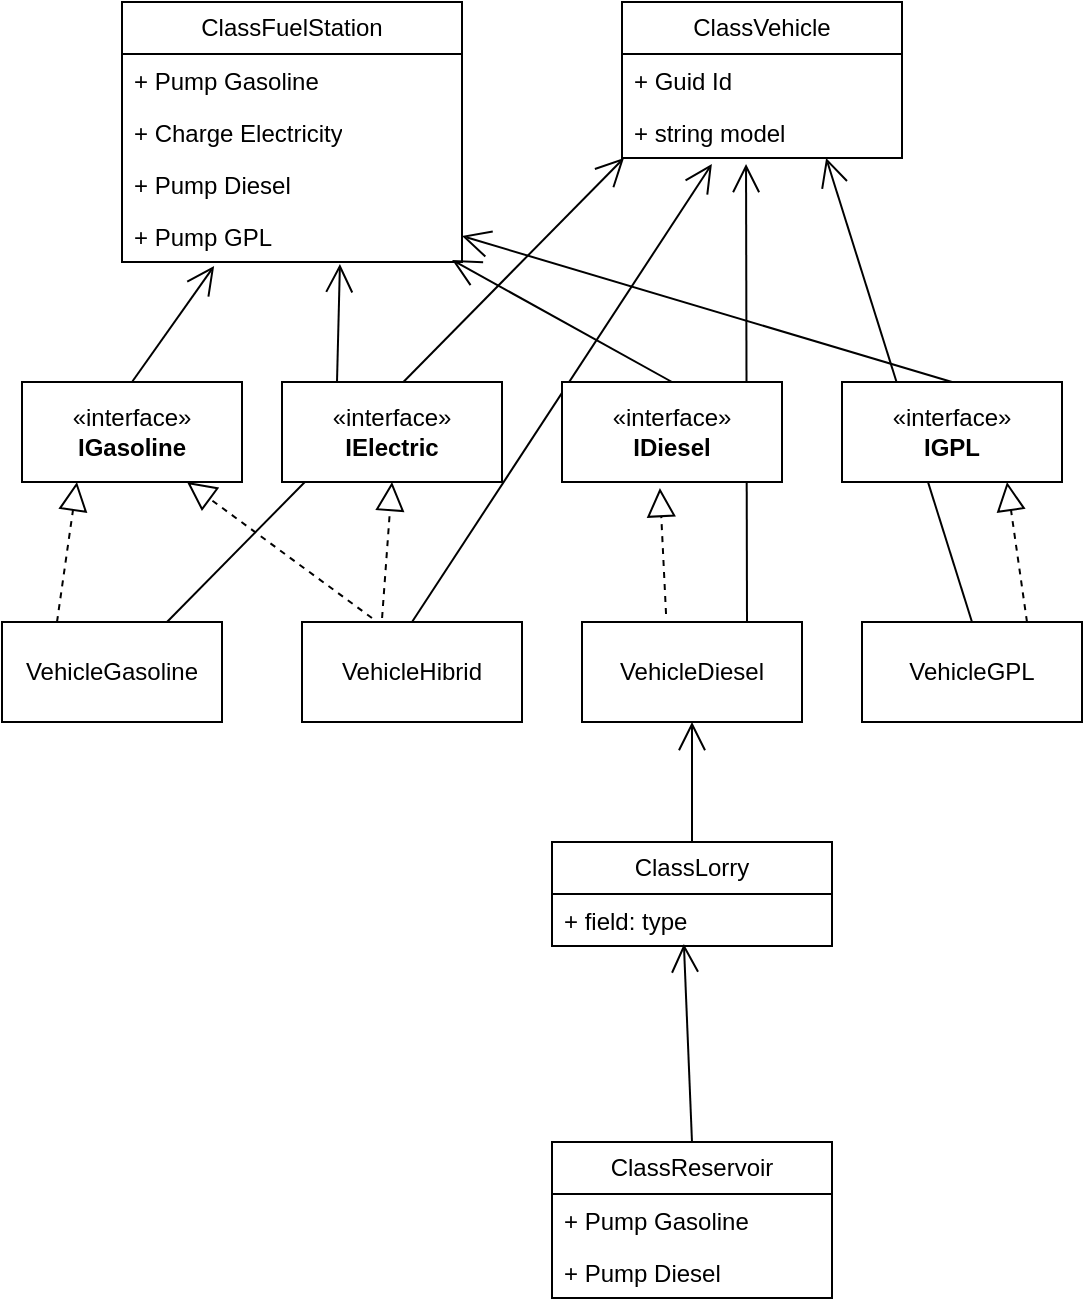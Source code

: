<mxfile version="24.4.0" type="github">
  <diagram name="Page-1" id="TiZL8EeqKkTiTYkFXT37">
    <mxGraphModel dx="880" dy="506" grid="1" gridSize="10" guides="1" tooltips="1" connect="1" arrows="1" fold="1" page="1" pageScale="1" pageWidth="850" pageHeight="1100" math="0" shadow="0">
      <root>
        <mxCell id="0" />
        <mxCell id="1" parent="0" />
        <mxCell id="ooahMwh5GAUUV9T35n35-36" value="" style="endArrow=open;endFill=1;endSize=12;html=1;rounded=0;exitX=0.5;exitY=0;exitDx=0;exitDy=0;entryX=0.729;entryY=1;entryDx=0;entryDy=0;entryPerimeter=0;" parent="1" source="ooahMwh5GAUUV9T35n35-20" target="ooahMwh5GAUUV9T35n35-15" edge="1">
          <mxGeometry width="160" relative="1" as="geometry">
            <mxPoint x="418" y="337" as="sourcePoint" />
            <mxPoint x="420" y="270" as="targetPoint" />
          </mxGeometry>
        </mxCell>
        <mxCell id="ooahMwh5GAUUV9T35n35-35" value="" style="endArrow=open;endFill=1;endSize=12;html=1;rounded=0;exitX=0.75;exitY=0;exitDx=0;exitDy=0;entryX=0.443;entryY=1.115;entryDx=0;entryDy=0;entryPerimeter=0;" parent="1" source="ooahMwh5GAUUV9T35n35-19" target="ooahMwh5GAUUV9T35n35-15" edge="1">
          <mxGeometry width="160" relative="1" as="geometry">
            <mxPoint x="285" y="340" as="sourcePoint" />
            <mxPoint x="410" y="260" as="targetPoint" />
          </mxGeometry>
        </mxCell>
        <mxCell id="ooahMwh5GAUUV9T35n35-34" value="" style="endArrow=open;endFill=1;endSize=12;html=1;rounded=0;entryX=0.321;entryY=1.115;entryDx=0;entryDy=0;exitX=0.5;exitY=0;exitDx=0;exitDy=0;entryPerimeter=0;" parent="1" source="ooahMwh5GAUUV9T35n35-18" target="ooahMwh5GAUUV9T35n35-15" edge="1">
          <mxGeometry width="160" relative="1" as="geometry">
            <mxPoint x="129" y="353" as="sourcePoint" />
            <mxPoint x="128" y="280" as="targetPoint" />
          </mxGeometry>
        </mxCell>
        <mxCell id="ooahMwh5GAUUV9T35n35-32" value="" style="endArrow=open;endFill=1;endSize=12;html=1;rounded=0;entryX=0.007;entryY=1;entryDx=0;entryDy=0;exitX=0.75;exitY=0;exitDx=0;exitDy=0;entryPerimeter=0;" parent="1" source="ooahMwh5GAUUV9T35n35-17" target="ooahMwh5GAUUV9T35n35-15" edge="1">
          <mxGeometry width="160" relative="1" as="geometry">
            <mxPoint x="108" y="320" as="sourcePoint" />
            <mxPoint x="425" y="390" as="targetPoint" />
          </mxGeometry>
        </mxCell>
        <mxCell id="ooahMwh5GAUUV9T35n35-1" value="«interface»&lt;br&gt;&lt;b&gt;IElectric&lt;/b&gt;" style="html=1;whiteSpace=wrap;" parent="1" vertex="1">
          <mxGeometry x="210" y="210" width="110" height="50" as="geometry" />
        </mxCell>
        <mxCell id="ooahMwh5GAUUV9T35n35-2" value="«interface»&lt;br&gt;&lt;b&gt;IDiesel&lt;/b&gt;" style="html=1;whiteSpace=wrap;" parent="1" vertex="1">
          <mxGeometry x="350" y="210" width="110" height="50" as="geometry" />
        </mxCell>
        <mxCell id="ooahMwh5GAUUV9T35n35-3" value="«interface»&lt;br&gt;&lt;b&gt;IGPL&lt;/b&gt;" style="html=1;whiteSpace=wrap;" parent="1" vertex="1">
          <mxGeometry x="490" y="210" width="110" height="50" as="geometry" />
        </mxCell>
        <mxCell id="ooahMwh5GAUUV9T35n35-4" value="«interface»&lt;br&gt;&lt;b&gt;IGasoline&lt;/b&gt;" style="html=1;whiteSpace=wrap;" parent="1" vertex="1">
          <mxGeometry x="80" y="210" width="110" height="50" as="geometry" />
        </mxCell>
        <mxCell id="ooahMwh5GAUUV9T35n35-9" value="ClassFuelStation" style="swimlane;fontStyle=0;childLayout=stackLayout;horizontal=1;startSize=26;fillColor=none;horizontalStack=0;resizeParent=1;resizeParentMax=0;resizeLast=0;collapsible=1;marginBottom=0;whiteSpace=wrap;html=1;" parent="1" vertex="1">
          <mxGeometry x="130" y="20" width="170" height="130" as="geometry" />
        </mxCell>
        <mxCell id="ooahMwh5GAUUV9T35n35-10" value="+ Pump Gasoline" style="text;strokeColor=none;fillColor=none;align=left;verticalAlign=top;spacingLeft=4;spacingRight=4;overflow=hidden;rotatable=0;points=[[0,0.5],[1,0.5]];portConstraint=eastwest;whiteSpace=wrap;html=1;" parent="ooahMwh5GAUUV9T35n35-9" vertex="1">
          <mxGeometry y="26" width="170" height="26" as="geometry" />
        </mxCell>
        <mxCell id="ooahMwh5GAUUV9T35n35-11" value="+ Charge Electricity" style="text;strokeColor=none;fillColor=none;align=left;verticalAlign=top;spacingLeft=4;spacingRight=4;overflow=hidden;rotatable=0;points=[[0,0.5],[1,0.5]];portConstraint=eastwest;whiteSpace=wrap;html=1;" parent="ooahMwh5GAUUV9T35n35-9" vertex="1">
          <mxGeometry y="52" width="170" height="26" as="geometry" />
        </mxCell>
        <mxCell id="ooahMwh5GAUUV9T35n35-12" value="+ Pump Diesel" style="text;strokeColor=none;fillColor=none;align=left;verticalAlign=top;spacingLeft=4;spacingRight=4;overflow=hidden;rotatable=0;points=[[0,0.5],[1,0.5]];portConstraint=eastwest;whiteSpace=wrap;html=1;" parent="ooahMwh5GAUUV9T35n35-9" vertex="1">
          <mxGeometry y="78" width="170" height="26" as="geometry" />
        </mxCell>
        <mxCell id="ooahMwh5GAUUV9T35n35-29" value="+ Pump GPL" style="text;strokeColor=none;fillColor=none;align=left;verticalAlign=top;spacingLeft=4;spacingRight=4;overflow=hidden;rotatable=0;points=[[0,0.5],[1,0.5]];portConstraint=eastwest;whiteSpace=wrap;html=1;" parent="ooahMwh5GAUUV9T35n35-9" vertex="1">
          <mxGeometry y="104" width="170" height="26" as="geometry" />
        </mxCell>
        <mxCell id="ooahMwh5GAUUV9T35n35-13" value="ClassVehicle" style="swimlane;fontStyle=0;childLayout=stackLayout;horizontal=1;startSize=26;fillColor=none;horizontalStack=0;resizeParent=1;resizeParentMax=0;resizeLast=0;collapsible=1;marginBottom=0;whiteSpace=wrap;html=1;" parent="1" vertex="1">
          <mxGeometry x="380" y="20" width="140" height="78" as="geometry" />
        </mxCell>
        <mxCell id="ooahMwh5GAUUV9T35n35-14" value="+ Guid Id" style="text;strokeColor=none;fillColor=none;align=left;verticalAlign=top;spacingLeft=4;spacingRight=4;overflow=hidden;rotatable=0;points=[[0,0.5],[1,0.5]];portConstraint=eastwest;whiteSpace=wrap;html=1;" parent="ooahMwh5GAUUV9T35n35-13" vertex="1">
          <mxGeometry y="26" width="140" height="26" as="geometry" />
        </mxCell>
        <mxCell id="ooahMwh5GAUUV9T35n35-15" value="+ string model" style="text;strokeColor=none;fillColor=none;align=left;verticalAlign=top;spacingLeft=4;spacingRight=4;overflow=hidden;rotatable=0;points=[[0,0.5],[1,0.5]];portConstraint=eastwest;whiteSpace=wrap;html=1;" parent="ooahMwh5GAUUV9T35n35-13" vertex="1">
          <mxGeometry y="52" width="140" height="26" as="geometry" />
        </mxCell>
        <mxCell id="ooahMwh5GAUUV9T35n35-17" value="VehicleGasoline" style="html=1;whiteSpace=wrap;" parent="1" vertex="1">
          <mxGeometry x="70" y="330" width="110" height="50" as="geometry" />
        </mxCell>
        <mxCell id="ooahMwh5GAUUV9T35n35-18" value="VehicleHibrid" style="html=1;whiteSpace=wrap;" parent="1" vertex="1">
          <mxGeometry x="220" y="330" width="110" height="50" as="geometry" />
        </mxCell>
        <mxCell id="ooahMwh5GAUUV9T35n35-19" value="VehicleDiesel" style="html=1;whiteSpace=wrap;" parent="1" vertex="1">
          <mxGeometry x="360" y="330" width="110" height="50" as="geometry" />
        </mxCell>
        <mxCell id="ooahMwh5GAUUV9T35n35-20" value="VehicleGPL" style="html=1;whiteSpace=wrap;" parent="1" vertex="1">
          <mxGeometry x="500" y="330" width="110" height="50" as="geometry" />
        </mxCell>
        <mxCell id="ooahMwh5GAUUV9T35n35-21" value="ClassLorry" style="swimlane;fontStyle=0;childLayout=stackLayout;horizontal=1;startSize=26;fillColor=none;horizontalStack=0;resizeParent=1;resizeParentMax=0;resizeLast=0;collapsible=1;marginBottom=0;whiteSpace=wrap;html=1;" parent="1" vertex="1">
          <mxGeometry x="345" y="440" width="140" height="52" as="geometry" />
        </mxCell>
        <mxCell id="ooahMwh5GAUUV9T35n35-22" value="+ field: type" style="text;strokeColor=none;fillColor=none;align=left;verticalAlign=top;spacingLeft=4;spacingRight=4;overflow=hidden;rotatable=0;points=[[0,0.5],[1,0.5]];portConstraint=eastwest;whiteSpace=wrap;html=1;" parent="ooahMwh5GAUUV9T35n35-21" vertex="1">
          <mxGeometry y="26" width="140" height="26" as="geometry" />
        </mxCell>
        <mxCell id="ooahMwh5GAUUV9T35n35-25" value="ClassReservoir" style="swimlane;fontStyle=0;childLayout=stackLayout;horizontal=1;startSize=26;fillColor=none;horizontalStack=0;resizeParent=1;resizeParentMax=0;resizeLast=0;collapsible=1;marginBottom=0;whiteSpace=wrap;html=1;" parent="1" vertex="1">
          <mxGeometry x="345" y="590" width="140" height="78" as="geometry" />
        </mxCell>
        <mxCell id="ooahMwh5GAUUV9T35n35-26" value="+ Pump Gasoline" style="text;strokeColor=none;fillColor=none;align=left;verticalAlign=top;spacingLeft=4;spacingRight=4;overflow=hidden;rotatable=0;points=[[0,0.5],[1,0.5]];portConstraint=eastwest;whiteSpace=wrap;html=1;" parent="ooahMwh5GAUUV9T35n35-25" vertex="1">
          <mxGeometry y="26" width="140" height="26" as="geometry" />
        </mxCell>
        <mxCell id="ooahMwh5GAUUV9T35n35-27" value="+ Pump Diesel" style="text;strokeColor=none;fillColor=none;align=left;verticalAlign=top;spacingLeft=4;spacingRight=4;overflow=hidden;rotatable=0;points=[[0,0.5],[1,0.5]];portConstraint=eastwest;whiteSpace=wrap;html=1;" parent="ooahMwh5GAUUV9T35n35-25" vertex="1">
          <mxGeometry y="52" width="140" height="26" as="geometry" />
        </mxCell>
        <mxCell id="ooahMwh5GAUUV9T35n35-30" value="" style="endArrow=open;endFill=1;endSize=12;html=1;rounded=0;exitX=0.5;exitY=0;exitDx=0;exitDy=0;entryX=0.471;entryY=0.962;entryDx=0;entryDy=0;entryPerimeter=0;" parent="1" source="ooahMwh5GAUUV9T35n35-25" target="ooahMwh5GAUUV9T35n35-22" edge="1">
          <mxGeometry width="160" relative="1" as="geometry">
            <mxPoint x="105" y="520" as="sourcePoint" />
            <mxPoint x="415.98" y="544" as="targetPoint" />
          </mxGeometry>
        </mxCell>
        <mxCell id="ooahMwh5GAUUV9T35n35-31" value="" style="endArrow=open;endFill=1;endSize=12;html=1;rounded=0;exitX=0.5;exitY=0;exitDx=0;exitDy=0;entryX=0.5;entryY=1;entryDx=0;entryDy=0;" parent="1" source="ooahMwh5GAUUV9T35n35-21" target="ooahMwh5GAUUV9T35n35-19" edge="1">
          <mxGeometry width="160" relative="1" as="geometry">
            <mxPoint x="530" y="600" as="sourcePoint" />
            <mxPoint x="531" y="554" as="targetPoint" />
          </mxGeometry>
        </mxCell>
        <mxCell id="ooahMwh5GAUUV9T35n35-37" value="" style="endArrow=block;dashed=1;endFill=0;endSize=12;html=1;rounded=0;exitX=0.318;exitY=-0.04;exitDx=0;exitDy=0;exitPerimeter=0;entryX=0.75;entryY=1;entryDx=0;entryDy=0;" parent="1" source="ooahMwh5GAUUV9T35n35-18" target="ooahMwh5GAUUV9T35n35-4" edge="1">
          <mxGeometry width="160" relative="1" as="geometry">
            <mxPoint x="340" y="260" as="sourcePoint" />
            <mxPoint x="500" y="260" as="targetPoint" />
          </mxGeometry>
        </mxCell>
        <mxCell id="ooahMwh5GAUUV9T35n35-38" value="" style="endArrow=block;dashed=1;endFill=0;endSize=12;html=1;rounded=0;exitX=0.25;exitY=0;exitDx=0;exitDy=0;entryX=0.25;entryY=1;entryDx=0;entryDy=0;fontStyle=1" parent="1" source="ooahMwh5GAUUV9T35n35-17" target="ooahMwh5GAUUV9T35n35-4" edge="1">
          <mxGeometry width="160" relative="1" as="geometry">
            <mxPoint x="265" y="338" as="sourcePoint" />
            <mxPoint x="173" y="270" as="targetPoint" />
          </mxGeometry>
        </mxCell>
        <mxCell id="ooahMwh5GAUUV9T35n35-39" value="" style="endArrow=block;dashed=1;endFill=0;endSize=12;html=1;rounded=0;exitX=0.364;exitY=-0.04;exitDx=0;exitDy=0;entryX=0.5;entryY=1;entryDx=0;entryDy=0;fontStyle=1;exitPerimeter=0;" parent="1" source="ooahMwh5GAUUV9T35n35-18" target="ooahMwh5GAUUV9T35n35-1" edge="1">
          <mxGeometry width="160" relative="1" as="geometry">
            <mxPoint x="108" y="340" as="sourcePoint" />
            <mxPoint x="118" y="270" as="targetPoint" />
          </mxGeometry>
        </mxCell>
        <mxCell id="ooahMwh5GAUUV9T35n35-40" value="" style="endArrow=block;dashed=1;endFill=0;endSize=12;html=1;rounded=0;exitX=0.382;exitY=-0.08;exitDx=0;exitDy=0;entryX=0.445;entryY=1.06;entryDx=0;entryDy=0;fontStyle=1;exitPerimeter=0;entryPerimeter=0;" parent="1" source="ooahMwh5GAUUV9T35n35-19" target="ooahMwh5GAUUV9T35n35-2" edge="1">
          <mxGeometry width="160" relative="1" as="geometry">
            <mxPoint x="270" y="338" as="sourcePoint" />
            <mxPoint x="275" y="270" as="targetPoint" />
          </mxGeometry>
        </mxCell>
        <mxCell id="ooahMwh5GAUUV9T35n35-41" value="" style="endArrow=block;dashed=1;endFill=0;endSize=12;html=1;rounded=0;exitX=0.75;exitY=0;exitDx=0;exitDy=0;entryX=0.75;entryY=1;entryDx=0;entryDy=0;fontStyle=1;" parent="1" source="ooahMwh5GAUUV9T35n35-20" target="ooahMwh5GAUUV9T35n35-3" edge="1">
          <mxGeometry width="160" relative="1" as="geometry">
            <mxPoint x="412" y="336" as="sourcePoint" />
            <mxPoint x="409" y="273" as="targetPoint" />
          </mxGeometry>
        </mxCell>
        <mxCell id="ooahMwh5GAUUV9T35n35-42" value="" style="endArrow=open;endFill=1;endSize=12;html=1;rounded=0;exitX=0.5;exitY=0;exitDx=0;exitDy=0;entryX=1;entryY=0.5;entryDx=0;entryDy=0;" parent="1" source="ooahMwh5GAUUV9T35n35-3" target="ooahMwh5GAUUV9T35n35-29" edge="1">
          <mxGeometry width="160" relative="1" as="geometry">
            <mxPoint x="565" y="340" as="sourcePoint" />
            <mxPoint x="492" y="108" as="targetPoint" />
          </mxGeometry>
        </mxCell>
        <mxCell id="ooahMwh5GAUUV9T35n35-43" value="" style="endArrow=open;endFill=1;endSize=12;html=1;rounded=0;exitX=0.5;exitY=0;exitDx=0;exitDy=0;entryX=0.971;entryY=0.962;entryDx=0;entryDy=0;entryPerimeter=0;" parent="1" source="ooahMwh5GAUUV9T35n35-2" target="ooahMwh5GAUUV9T35n35-29" edge="1">
          <mxGeometry width="160" relative="1" as="geometry">
            <mxPoint x="555" y="220" as="sourcePoint" />
            <mxPoint x="310" y="147" as="targetPoint" />
          </mxGeometry>
        </mxCell>
        <mxCell id="ooahMwh5GAUUV9T35n35-44" value="" style="endArrow=open;endFill=1;endSize=12;html=1;rounded=0;exitX=0.25;exitY=0;exitDx=0;exitDy=0;entryX=0.641;entryY=1.038;entryDx=0;entryDy=0;entryPerimeter=0;" parent="1" source="ooahMwh5GAUUV9T35n35-1" target="ooahMwh5GAUUV9T35n35-29" edge="1">
          <mxGeometry width="160" relative="1" as="geometry">
            <mxPoint x="415" y="220" as="sourcePoint" />
            <mxPoint x="305" y="159" as="targetPoint" />
          </mxGeometry>
        </mxCell>
        <mxCell id="ooahMwh5GAUUV9T35n35-45" value="" style="endArrow=open;endFill=1;endSize=12;html=1;rounded=0;exitX=0.5;exitY=0;exitDx=0;exitDy=0;entryX=0.271;entryY=1.077;entryDx=0;entryDy=0;entryPerimeter=0;" parent="1" source="ooahMwh5GAUUV9T35n35-4" target="ooahMwh5GAUUV9T35n35-29" edge="1">
          <mxGeometry width="160" relative="1" as="geometry">
            <mxPoint x="248" y="220" as="sourcePoint" />
            <mxPoint x="249" y="161" as="targetPoint" />
          </mxGeometry>
        </mxCell>
      </root>
    </mxGraphModel>
  </diagram>
</mxfile>
